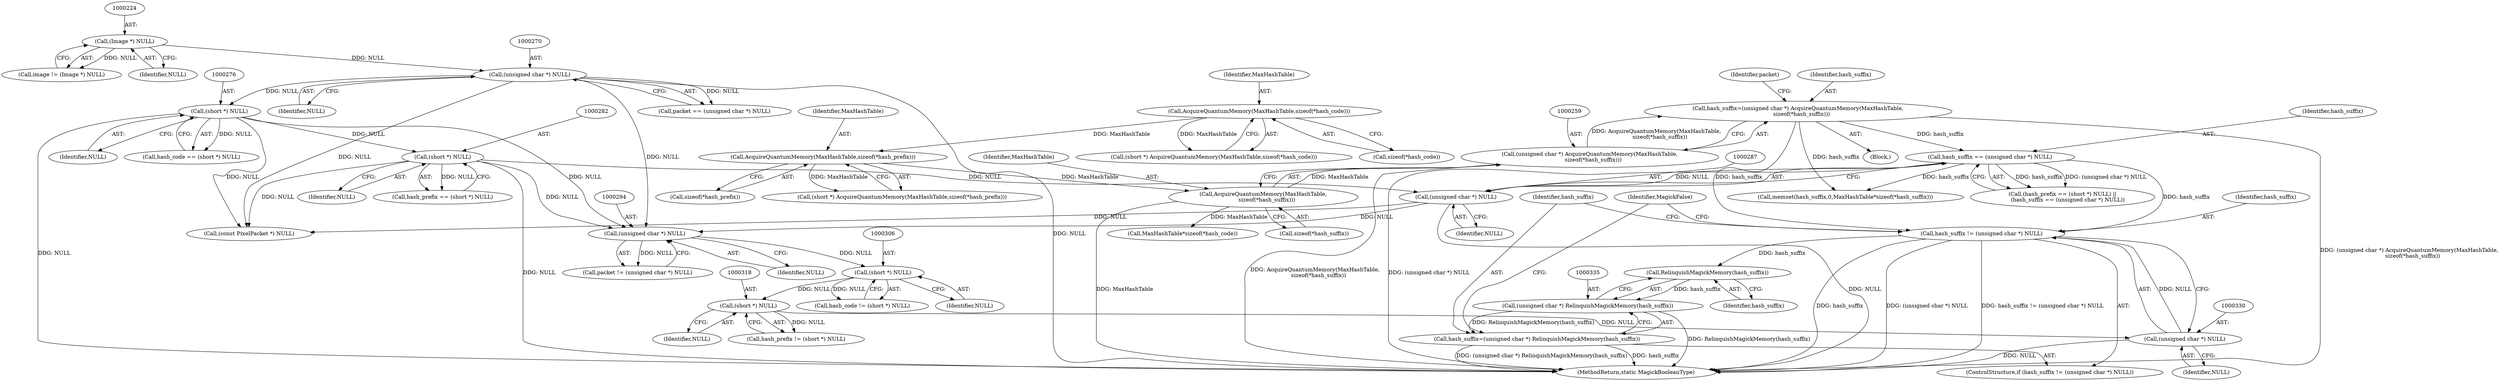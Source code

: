 digraph "0_ImageMagick6_19651f3db63fa1511ed83a348c4c82fa553f8d01@pointer" {
"1000327" [label="(Call,hash_suffix != (unsigned char *) NULL)"];
"1000284" [label="(Call,hash_suffix == (unsigned char *) NULL)"];
"1000256" [label="(Call,hash_suffix=(unsigned char *) AcquireQuantumMemory(MaxHashTable,\n    sizeof(*hash_suffix)))"];
"1000258" [label="(Call,(unsigned char *) AcquireQuantumMemory(MaxHashTable,\n    sizeof(*hash_suffix)))"];
"1000260" [label="(Call,AcquireQuantumMemory(MaxHashTable,\n    sizeof(*hash_suffix)))"];
"1000251" [label="(Call,AcquireQuantumMemory(MaxHashTable,sizeof(*hash_prefix)))"];
"1000242" [label="(Call,AcquireQuantumMemory(MaxHashTable,sizeof(*hash_code)))"];
"1000286" [label="(Call,(unsigned char *) NULL)"];
"1000281" [label="(Call,(short *) NULL)"];
"1000275" [label="(Call,(short *) NULL)"];
"1000269" [label="(Call,(unsigned char *) NULL)"];
"1000223" [label="(Call,(Image *) NULL)"];
"1000329" [label="(Call,(unsigned char *) NULL)"];
"1000317" [label="(Call,(short *) NULL)"];
"1000305" [label="(Call,(short *) NULL)"];
"1000293" [label="(Call,(unsigned char *) NULL)"];
"1000336" [label="(Call,RelinquishMagickMemory(hash_suffix))"];
"1000334" [label="(Call,(unsigned char *) RelinquishMagickMemory(hash_suffix))"];
"1000332" [label="(Call,hash_suffix=(unsigned char *) RelinquishMagickMemory(hash_suffix))"];
"1000283" [label="(Identifier,NULL)"];
"1000116" [label="(Block,)"];
"1000258" [label="(Call,(unsigned char *) AcquireQuantumMemory(MaxHashTable,\n    sizeof(*hash_suffix)))"];
"1000288" [label="(Identifier,NULL)"];
"1000267" [label="(Call,packet == (unsigned char *) NULL)"];
"1000336" [label="(Call,RelinquishMagickMemory(hash_suffix))"];
"1000275" [label="(Call,(short *) NULL)"];
"1000279" [label="(Call,hash_prefix == (short *) NULL)"];
"1000285" [label="(Identifier,hash_suffix)"];
"1000372" [label="(Call,memset(hash_suffix,0,MaxHashTable*sizeof(*hash_suffix)))"];
"1000329" [label="(Call,(unsigned char *) NULL)"];
"1000291" [label="(Call,packet != (unsigned char *) NULL)"];
"1000277" [label="(Identifier,NULL)"];
"1000252" [label="(Identifier,MaxHashTable)"];
"1000295" [label="(Identifier,NULL)"];
"1000286" [label="(Call,(unsigned char *) NULL)"];
"1000253" [label="(Call,sizeof(*hash_prefix))"];
"1000333" [label="(Identifier,hash_suffix)"];
"1000257" [label="(Identifier,hash_suffix)"];
"1000337" [label="(Identifier,hash_suffix)"];
"1000261" [label="(Identifier,MaxHashTable)"];
"1000251" [label="(Call,AcquireQuantumMemory(MaxHashTable,sizeof(*hash_prefix)))"];
"1000256" [label="(Call,hash_suffix=(unsigned char *) AcquireQuantumMemory(MaxHashTable,\n    sizeof(*hash_suffix)))"];
"1000852" [label="(MethodReturn,static MagickBooleanType)"];
"1000269" [label="(Call,(unsigned char *) NULL)"];
"1000240" [label="(Call,(short *) AcquireQuantumMemory(MaxHashTable,sizeof(*hash_code)))"];
"1000327" [label="(Call,hash_suffix != (unsigned char *) NULL)"];
"1000460" [label="(Call,(const PixelPacket *) NULL)"];
"1000315" [label="(Call,hash_prefix != (short *) NULL)"];
"1000281" [label="(Call,(short *) NULL)"];
"1000328" [label="(Identifier,hash_suffix)"];
"1000244" [label="(Call,sizeof(*hash_code))"];
"1000249" [label="(Call,(short *) AcquireQuantumMemory(MaxHashTable,sizeof(*hash_prefix)))"];
"1000273" [label="(Call,hash_code == (short *) NULL)"];
"1000332" [label="(Call,hash_suffix=(unsigned char *) RelinquishMagickMemory(hash_suffix))"];
"1000221" [label="(Call,image != (Image *) NULL)"];
"1000260" [label="(Call,AcquireQuantumMemory(MaxHashTable,\n    sizeof(*hash_suffix)))"];
"1000284" [label="(Call,hash_suffix == (unsigned char *) NULL)"];
"1000326" [label="(ControlStructure,if (hash_suffix != (unsigned char *) NULL))"];
"1000242" [label="(Call,AcquireQuantumMemory(MaxHashTable,sizeof(*hash_code)))"];
"1000331" [label="(Identifier,NULL)"];
"1000319" [label="(Identifier,NULL)"];
"1000271" [label="(Identifier,NULL)"];
"1000243" [label="(Identifier,MaxHashTable)"];
"1000293" [label="(Call,(unsigned char *) NULL)"];
"1000268" [label="(Identifier,packet)"];
"1000223" [label="(Call,(Image *) NULL)"];
"1000303" [label="(Call,hash_code != (short *) NULL)"];
"1000225" [label="(Identifier,NULL)"];
"1000317" [label="(Call,(short *) NULL)"];
"1000355" [label="(Call,MaxHashTable*sizeof(*hash_code))"];
"1000305" [label="(Call,(short *) NULL)"];
"1000278" [label="(Call,(hash_prefix == (short *) NULL) ||\n      (hash_suffix == (unsigned char *) NULL))"];
"1000307" [label="(Identifier,NULL)"];
"1000334" [label="(Call,(unsigned char *) RelinquishMagickMemory(hash_suffix))"];
"1000339" [label="(Identifier,MagickFalse)"];
"1000262" [label="(Call,sizeof(*hash_suffix))"];
"1000327" -> "1000326"  [label="AST: "];
"1000327" -> "1000329"  [label="CFG: "];
"1000328" -> "1000327"  [label="AST: "];
"1000329" -> "1000327"  [label="AST: "];
"1000333" -> "1000327"  [label="CFG: "];
"1000339" -> "1000327"  [label="CFG: "];
"1000327" -> "1000852"  [label="DDG: hash_suffix"];
"1000327" -> "1000852"  [label="DDG: (unsigned char *) NULL"];
"1000327" -> "1000852"  [label="DDG: hash_suffix != (unsigned char *) NULL"];
"1000284" -> "1000327"  [label="DDG: hash_suffix"];
"1000256" -> "1000327"  [label="DDG: hash_suffix"];
"1000329" -> "1000327"  [label="DDG: NULL"];
"1000327" -> "1000336"  [label="DDG: hash_suffix"];
"1000284" -> "1000278"  [label="AST: "];
"1000284" -> "1000286"  [label="CFG: "];
"1000285" -> "1000284"  [label="AST: "];
"1000286" -> "1000284"  [label="AST: "];
"1000278" -> "1000284"  [label="CFG: "];
"1000284" -> "1000852"  [label="DDG: (unsigned char *) NULL"];
"1000284" -> "1000278"  [label="DDG: hash_suffix"];
"1000284" -> "1000278"  [label="DDG: (unsigned char *) NULL"];
"1000256" -> "1000284"  [label="DDG: hash_suffix"];
"1000286" -> "1000284"  [label="DDG: NULL"];
"1000284" -> "1000372"  [label="DDG: hash_suffix"];
"1000256" -> "1000116"  [label="AST: "];
"1000256" -> "1000258"  [label="CFG: "];
"1000257" -> "1000256"  [label="AST: "];
"1000258" -> "1000256"  [label="AST: "];
"1000268" -> "1000256"  [label="CFG: "];
"1000256" -> "1000852"  [label="DDG: (unsigned char *) AcquireQuantumMemory(MaxHashTable,\n    sizeof(*hash_suffix))"];
"1000258" -> "1000256"  [label="DDG: AcquireQuantumMemory(MaxHashTable,\n    sizeof(*hash_suffix))"];
"1000256" -> "1000372"  [label="DDG: hash_suffix"];
"1000258" -> "1000260"  [label="CFG: "];
"1000259" -> "1000258"  [label="AST: "];
"1000260" -> "1000258"  [label="AST: "];
"1000258" -> "1000852"  [label="DDG: AcquireQuantumMemory(MaxHashTable,\n    sizeof(*hash_suffix))"];
"1000260" -> "1000258"  [label="DDG: MaxHashTable"];
"1000260" -> "1000262"  [label="CFG: "];
"1000261" -> "1000260"  [label="AST: "];
"1000262" -> "1000260"  [label="AST: "];
"1000260" -> "1000852"  [label="DDG: MaxHashTable"];
"1000251" -> "1000260"  [label="DDG: MaxHashTable"];
"1000260" -> "1000355"  [label="DDG: MaxHashTable"];
"1000251" -> "1000249"  [label="AST: "];
"1000251" -> "1000253"  [label="CFG: "];
"1000252" -> "1000251"  [label="AST: "];
"1000253" -> "1000251"  [label="AST: "];
"1000249" -> "1000251"  [label="CFG: "];
"1000251" -> "1000249"  [label="DDG: MaxHashTable"];
"1000242" -> "1000251"  [label="DDG: MaxHashTable"];
"1000242" -> "1000240"  [label="AST: "];
"1000242" -> "1000244"  [label="CFG: "];
"1000243" -> "1000242"  [label="AST: "];
"1000244" -> "1000242"  [label="AST: "];
"1000240" -> "1000242"  [label="CFG: "];
"1000242" -> "1000240"  [label="DDG: MaxHashTable"];
"1000286" -> "1000288"  [label="CFG: "];
"1000287" -> "1000286"  [label="AST: "];
"1000288" -> "1000286"  [label="AST: "];
"1000286" -> "1000852"  [label="DDG: NULL"];
"1000281" -> "1000286"  [label="DDG: NULL"];
"1000286" -> "1000293"  [label="DDG: NULL"];
"1000286" -> "1000460"  [label="DDG: NULL"];
"1000281" -> "1000279"  [label="AST: "];
"1000281" -> "1000283"  [label="CFG: "];
"1000282" -> "1000281"  [label="AST: "];
"1000283" -> "1000281"  [label="AST: "];
"1000279" -> "1000281"  [label="CFG: "];
"1000281" -> "1000852"  [label="DDG: NULL"];
"1000281" -> "1000279"  [label="DDG: NULL"];
"1000275" -> "1000281"  [label="DDG: NULL"];
"1000281" -> "1000293"  [label="DDG: NULL"];
"1000281" -> "1000460"  [label="DDG: NULL"];
"1000275" -> "1000273"  [label="AST: "];
"1000275" -> "1000277"  [label="CFG: "];
"1000276" -> "1000275"  [label="AST: "];
"1000277" -> "1000275"  [label="AST: "];
"1000273" -> "1000275"  [label="CFG: "];
"1000275" -> "1000852"  [label="DDG: NULL"];
"1000275" -> "1000273"  [label="DDG: NULL"];
"1000269" -> "1000275"  [label="DDG: NULL"];
"1000275" -> "1000293"  [label="DDG: NULL"];
"1000275" -> "1000460"  [label="DDG: NULL"];
"1000269" -> "1000267"  [label="AST: "];
"1000269" -> "1000271"  [label="CFG: "];
"1000270" -> "1000269"  [label="AST: "];
"1000271" -> "1000269"  [label="AST: "];
"1000267" -> "1000269"  [label="CFG: "];
"1000269" -> "1000852"  [label="DDG: NULL"];
"1000269" -> "1000267"  [label="DDG: NULL"];
"1000223" -> "1000269"  [label="DDG: NULL"];
"1000269" -> "1000293"  [label="DDG: NULL"];
"1000269" -> "1000460"  [label="DDG: NULL"];
"1000223" -> "1000221"  [label="AST: "];
"1000223" -> "1000225"  [label="CFG: "];
"1000224" -> "1000223"  [label="AST: "];
"1000225" -> "1000223"  [label="AST: "];
"1000221" -> "1000223"  [label="CFG: "];
"1000223" -> "1000221"  [label="DDG: NULL"];
"1000329" -> "1000331"  [label="CFG: "];
"1000330" -> "1000329"  [label="AST: "];
"1000331" -> "1000329"  [label="AST: "];
"1000329" -> "1000852"  [label="DDG: NULL"];
"1000317" -> "1000329"  [label="DDG: NULL"];
"1000317" -> "1000315"  [label="AST: "];
"1000317" -> "1000319"  [label="CFG: "];
"1000318" -> "1000317"  [label="AST: "];
"1000319" -> "1000317"  [label="AST: "];
"1000315" -> "1000317"  [label="CFG: "];
"1000317" -> "1000315"  [label="DDG: NULL"];
"1000305" -> "1000317"  [label="DDG: NULL"];
"1000305" -> "1000303"  [label="AST: "];
"1000305" -> "1000307"  [label="CFG: "];
"1000306" -> "1000305"  [label="AST: "];
"1000307" -> "1000305"  [label="AST: "];
"1000303" -> "1000305"  [label="CFG: "];
"1000305" -> "1000303"  [label="DDG: NULL"];
"1000293" -> "1000305"  [label="DDG: NULL"];
"1000293" -> "1000291"  [label="AST: "];
"1000293" -> "1000295"  [label="CFG: "];
"1000294" -> "1000293"  [label="AST: "];
"1000295" -> "1000293"  [label="AST: "];
"1000291" -> "1000293"  [label="CFG: "];
"1000293" -> "1000291"  [label="DDG: NULL"];
"1000336" -> "1000334"  [label="AST: "];
"1000336" -> "1000337"  [label="CFG: "];
"1000337" -> "1000336"  [label="AST: "];
"1000334" -> "1000336"  [label="CFG: "];
"1000336" -> "1000334"  [label="DDG: hash_suffix"];
"1000334" -> "1000332"  [label="AST: "];
"1000335" -> "1000334"  [label="AST: "];
"1000332" -> "1000334"  [label="CFG: "];
"1000334" -> "1000852"  [label="DDG: RelinquishMagickMemory(hash_suffix)"];
"1000334" -> "1000332"  [label="DDG: RelinquishMagickMemory(hash_suffix)"];
"1000332" -> "1000326"  [label="AST: "];
"1000333" -> "1000332"  [label="AST: "];
"1000339" -> "1000332"  [label="CFG: "];
"1000332" -> "1000852"  [label="DDG: (unsigned char *) RelinquishMagickMemory(hash_suffix)"];
"1000332" -> "1000852"  [label="DDG: hash_suffix"];
}
